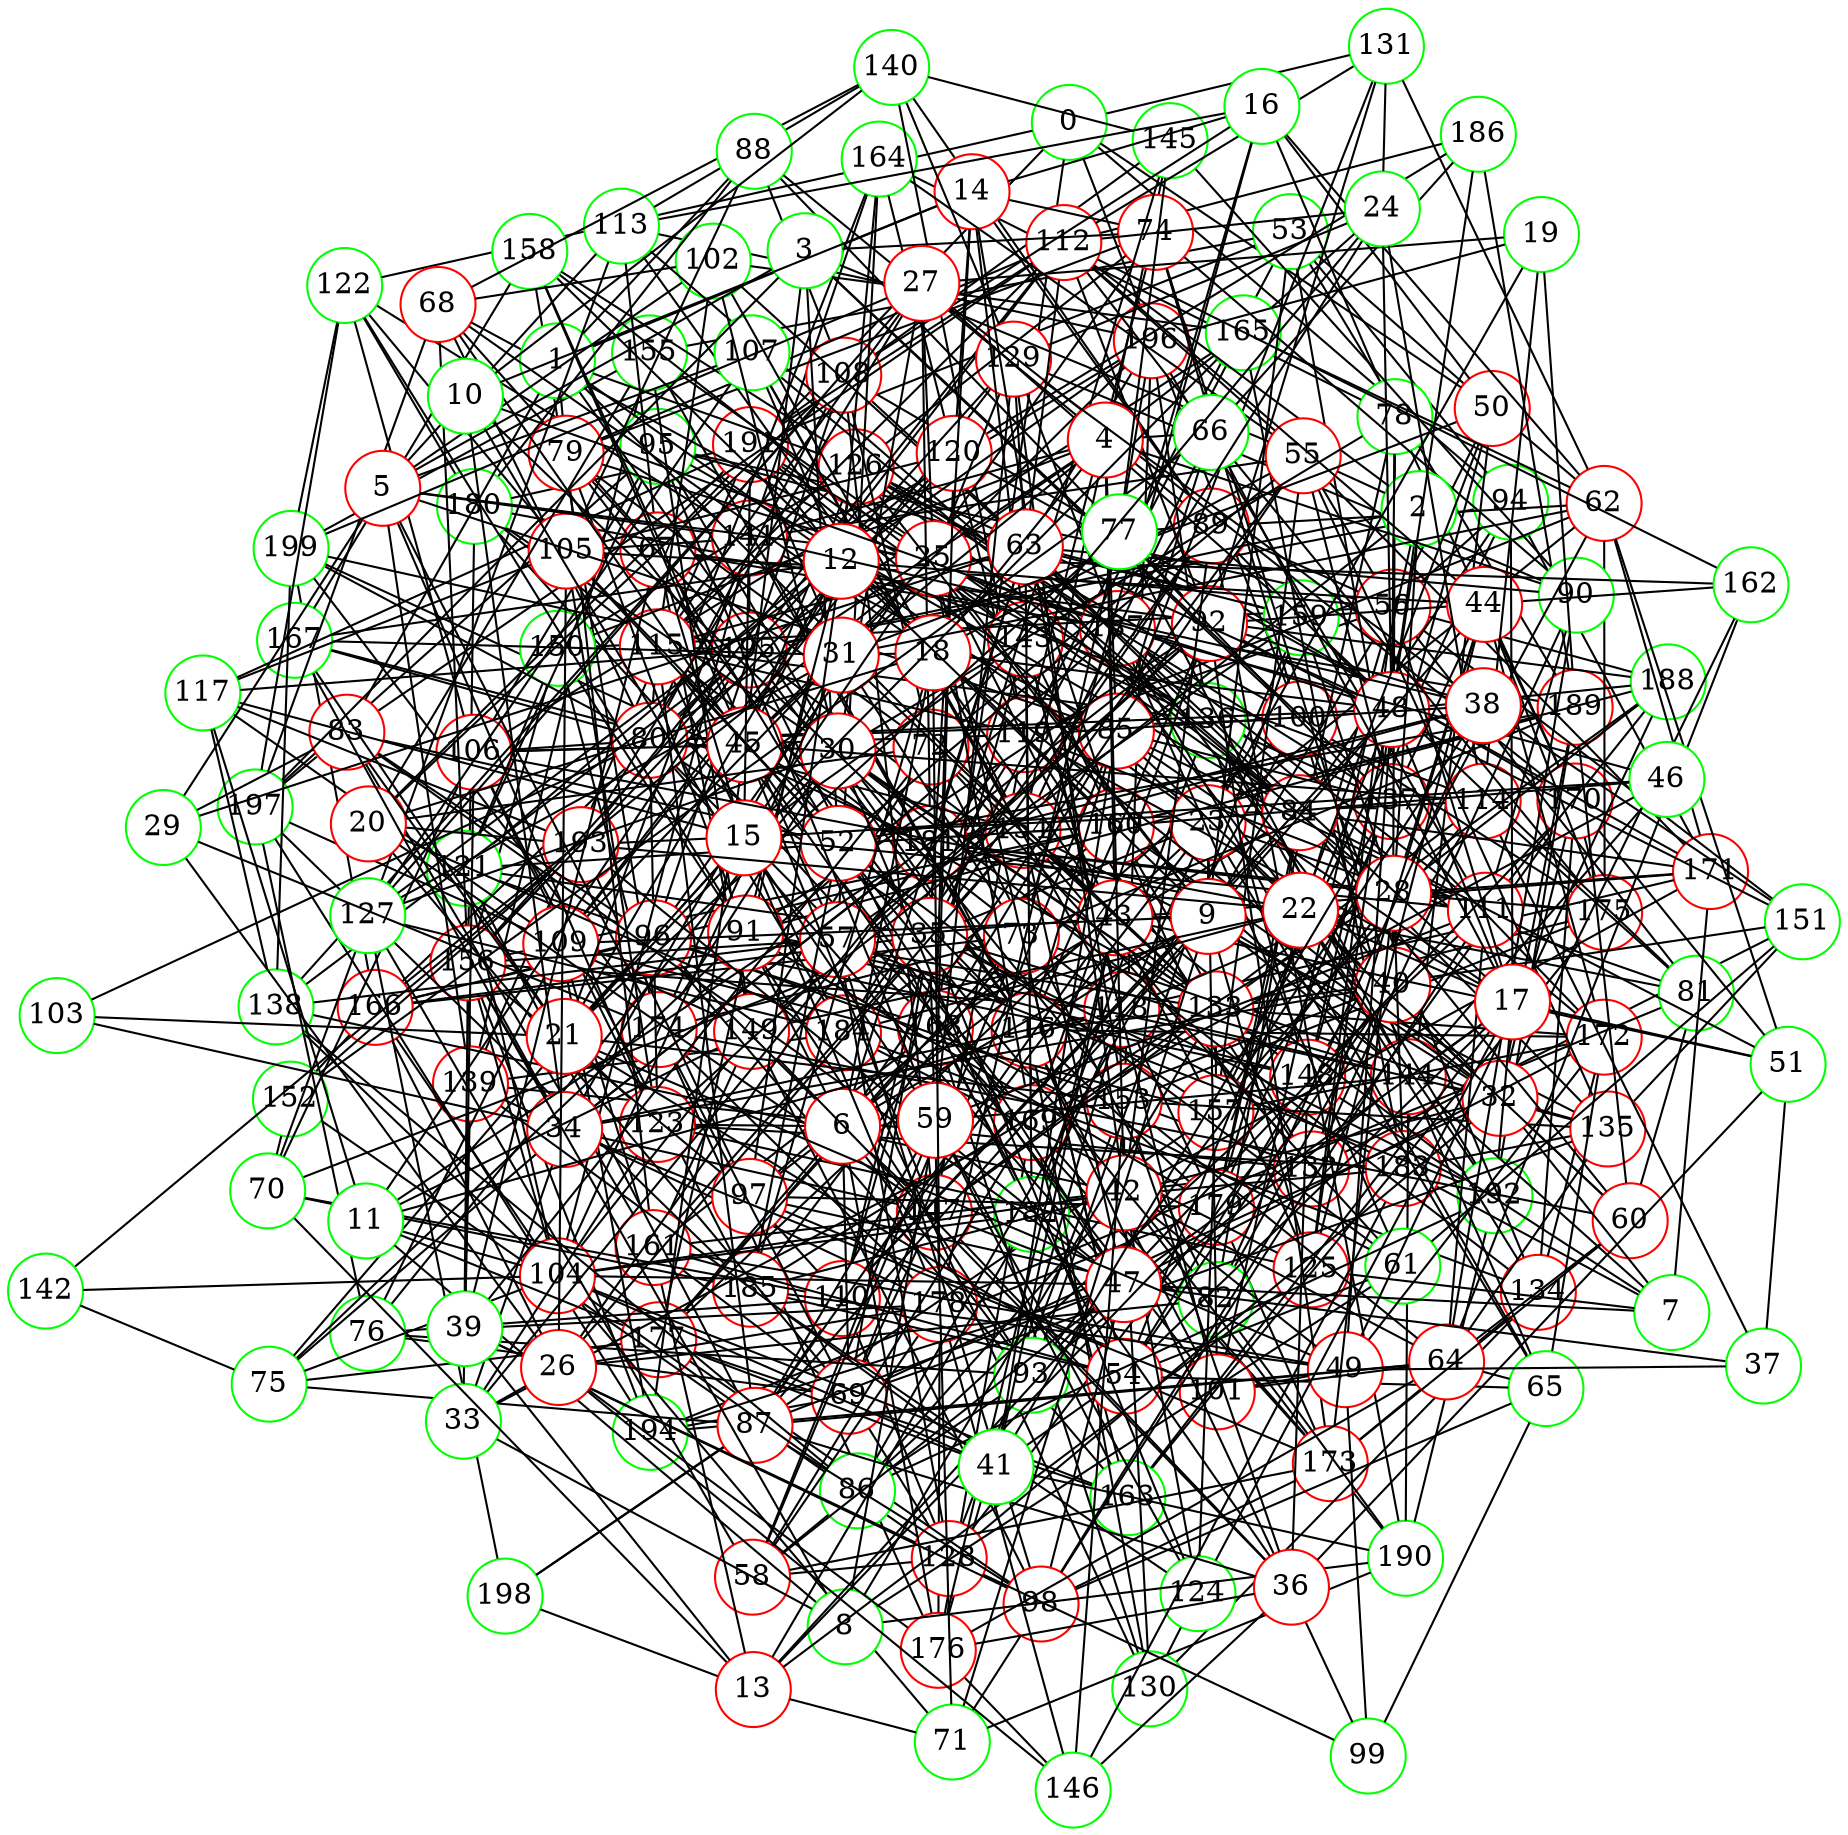graph {
graph ["layout"="fdp"]
node ["style"="filled","fillcolor"="white","fixedsize"="true","shape"="circle"]
"0" ["color"="green"]
"50" ["color"="red"]
"148" ["color"="red"]
"195" ["color"="red"]
"199" ["color"="green"]
"53" ["color"="green"]
"119" ["color"="red"]
"132" ["color"="red"]
"160" ["color"="red"]
"166" ["color"="red"]
"184" ["color"="red"]
"188" ["color"="green"]
"189" ["color"="red"]
"192" ["color"="green"]
"161" ["color"="red"]
"168" ["color"="red"]
"173" ["color"="red"]
"179" ["color"="red"]
"194" ["color"="green"]
"197" ["color"="green"]
"190" ["color"="green"]
"177" ["color"="red"]
"151" ["color"="green"]
"153" ["color"="red"]
"196" ["color"="red"]
"175" ["color"="red"]
"181" ["color"="red"]
"154" ["color"="red"]
"167" ["color"="green"]
"170" ["color"="red"]
"139" ["color"="red"]
"178" ["color"="red"]
"155" ["color"="green"]
"156" ["color"="red"]
"193" ["color"="red"]
"180" ["color"="green"]
"187" ["color"="red"]
"191" ["color"="red"]
"164" ["color"="green"]
"140" ["color"="green"]
"145" ["color"="green"]
"144" ["color"="red"]
"147" ["color"="red"]
"183" ["color"="red"]
"137" ["color"="red"]
"143" ["color"="red"]
"169" ["color"="red"]
"176" ["color"="red"]
"158" ["color"="green"]
"174" ["color"="red"]
"94" ["color"="green"]
"171" ["color"="red"]
"157" ["color"="red"]
"198" ["color"="green"]
"172" ["color"="red"]
"56" ["color"="red"]
"78" ["color"="green"]
"81" ["color"="green"]
"114" ["color"="red"]
"159" ["color"="green"]
"182" ["color"="green"]
"150" ["color"="green"]
"89" ["color"="red"]
"125" ["color"="red"]
"95" ["color"="green"]
"121" ["color"="green"]
"106" ["color"="red"]
"185" ["color"="red"]
"122" ["color"="green"]
"141" ["color"="red"]
"123" ["color"="red"]
"62" ["color"="red"]
"131" ["color"="green"]
"165" ["color"="green"]
"67" ["color"="red"]
"113" ["color"="green"]
"68" ["color"="red"]
"80" ["color"="red"]
"100" ["color"="red"]
"134" ["color"="red"]
"126" ["color"="red"]
"103" ["color"="green"]
"108" ["color"="red"]
"138" ["color"="green"]
"115" ["color"="red"]
"136" ["color"="green"]
"118" ["color"="red"]
"102" ["color"="green"]
"149" ["color"="red"]
"72" ["color"="red"]
"82" ["color"="green"]
"97" ["color"="red"]
"101" ["color"="red"]
"110" ["color"="red"]
"128" ["color"="red"]
"152" ["color"="green"]
"84" ["color"="red"]
"135" ["color"="red"]
"1" ["color"="green"]
"83" ["color"="red"]
"96" ["color"="red"]
"163" ["color"="green"]
"112" ["color"="red"]
"162" ["color"="green"]
"186" ["color"="green"]
"116" ["color"="red"]
"130" ["color"="green"]
"133" ["color"="red"]
"23" ["color"="red"]
"32" ["color"="red"]
"69" ["color"="red"]
"85" ["color"="red"]
"111" ["color"="red"]
"76" ["color"="green"]
"93" ["color"="green"]
"109" ["color"="red"]
"129" ["color"="red"]
"117" ["color"="green"]
"120" ["color"="red"]
"40" ["color"="red"]
"54" ["color"="red"]
"65" ["color"="green"]
"98" ["color"="red"]
"99" ["color"="green"]
"73" ["color"="red"]
"61" ["color"="green"]
"74" ["color"="red"]
"90" ["color"="green"]
"79" ["color"="red"]
"91" ["color"="red"]
"92" ["color"="red"]
"42" ["color"="red"]
"64" ["color"="red"]
"87" ["color"="red"]
"104" ["color"="red"]
"142" ["color"="green"]
"49" ["color"="red"]
"86" ["color"="green"]
"124" ["color"="green"]
"60" ["color"="red"]
"35" ["color"="red"]
"70" ["color"="green"]
"71" ["color"="green"]
"88" ["color"="green"]
"105" ["color"="red"]
"43" ["color"="red"]
"51" ["color"="green"]
"57" ["color"="red"]
"14" ["color"="red"]
"16" ["color"="green"]
"2" ["color"="green"]
"48" ["color"="red"]
"55" ["color"="red"]
"28" ["color"="red"]
"107" ["color"="green"]
"127" ["color"="green"]
"44" ["color"="red"]
"3" ["color"="green"]
"52" ["color"="red"]
"5" ["color"="red"]
"25" ["color"="red"]
"27" ["color"="red"]
"30" ["color"="red"]
"29" ["color"="green"]
"63" ["color"="red"]
"45" ["color"="red"]
"47" ["color"="red"]
"58" ["color"="red"]
"59" ["color"="red"]
"4" ["color"="red"]
"18" ["color"="red"]
"20" ["color"="red"]
"31" ["color"="red"]
"34" ["color"="red"]
"75" ["color"="green"]
"66" ["color"="green"]
"6" ["color"="red"]
"9" ["color"="red"]
"12" ["color"="red"]
"21" ["color"="red"]
"77" ["color"="green"]
"7" ["color"="green"]
"8" ["color"="green"]
"33" ["color"="green"]
"11" ["color"="green"]
"10" ["color"="green"]
"13" ["color"="red"]
"39" ["color"="green"]
"15" ["color"="red"]
"46" ["color"="green"]
"17" ["color"="red"]
"22" ["color"="red"]
"19" ["color"="green"]
"24" ["color"="green"]
"26" ["color"="red"]
"146" ["color"="green"]
"36" ["color"="red"]
"37" ["color"="green"]
"38" ["color"="red"]
"41" ["color"="green"]
"0" -- "50"
"0" -- "67"
"0" -- "131"
"0" -- "100"
"0" -- "168"
"0" -- "122"
"0" -- "94"
"50" -- "148"
"50" -- "53"
"50" -- "183"
"50" -- "56"
"50" -- "62"
"148" -- "195"
"195" -- "199"
"53" -- "119"
"53" -- "137"
"53" -- "155"
"53" -- "189"
"53" -- "94"
"53" -- "191"
"119" -- "132"
"119" -- "164"
"119" -- "140"
"119" -- "144"
"119" -- "147"
"119" -- "184"
"132" -- "160"
"132" -- "161"
"132" -- "151"
"132" -- "153"
"132" -- "154"
"132" -- "170"
"132" -- "139"
"160" -- "166"
"160" -- "184"
"160" -- "188"
"160" -- "189"
"166" -- "195"
"166" -- "199"
"189" -- "192"
"161" -- "168"
"168" -- "173"
"168" -- "177"
"173" -- "179"
"173" -- "190"
"179" -- "194"
"194" -- "197"
"190" -- "192"
"153" -- "196"
"153" -- "175"
"175" -- "181"
"181" -- "199"
"154" -- "192"
"154" -- "161"
"154" -- "167"
"154" -- "181"
"170" -- "175"
"139" -- "178"
"139" -- "184"
"139" -- "155"
"139" -- "156"
"139" -- "191"
"155" -- "199"
"156" -- "160"
"156" -- "193"
"156" -- "194"
"156" -- "180"
"180" -- "187"
"180" -- "191"
"187" -- "189"
"140" -- "145"
"145" -- "154"
"145" -- "191"
"144" -- "190"
"147" -- "183"
"137" -- "179"
"137" -- "143"
"143" -- "160"
"143" -- "169"
"143" -- "158"
"143" -- "191"
"169" -- "173"
"169" -- "176"
"169" -- "180"
"176" -- "178"
"158" -- "160"
"158" -- "167"
"158" -- "187"
"158" -- "174"
"174" -- "199"
"174" -- "176"
"174" -- "178"
"174" -- "187"
"94" -- "195"
"94" -- "171"
"94" -- "157"
"157" -- "198"
"157" -- "172"
"172" -- "187"
"56" -- "78"
"56" -- "81"
"56" -- "179"
"56" -- "150"
"56" -- "119"
"56" -- "151"
"56" -- "89"
"56" -- "188"
"56" -- "125"
"56" -- "94"
"56" -- "95"
"78" -- "179"
"78" -- "164"
"78" -- "170"
"81" -- "114"
"81" -- "178"
"81" -- "181"
"81" -- "159"
"114" -- "193"
"114" -- "147"
"114" -- "148"
"114" -- "157"
"159" -- "182"
"182" -- "195"
"150" -- "156"
"150" -- "174"
"89" -- "140"
"89" -- "143"
"89" -- "184"
"89" -- "190"
"125" -- "160"
"125" -- "184"
"95" -- "197"
"95" -- "121"
"95" -- "106"
"95" -- "159"
"121" -- "160"
"121" -- "150"
"121" -- "153"
"106" -- "196"
"106" -- "119"
"106" -- "185"
"106" -- "122"
"106" -- "123"
"185" -- "197"
"122" -- "180"
"122" -- "197"
"122" -- "199"
"122" -- "141"
"141" -- "195"
"141" -- "164"
"123" -- "183"
"123" -- "125"
"62" -- "131"
"62" -- "165"
"62" -- "119"
"62" -- "89"
"62" -- "171"
"62" -- "175"
"165" -- "195"
"165" -- "183"
"67" -- "113"
"67" -- "68"
"67" -- "149"
"67" -- "72"
"67" -- "187"
"67" -- "188"
"113" -- "196"
"113" -- "140"
"68" -- "80"
"68" -- "197"
"68" -- "102"
"68" -- "136"
"68" -- "140"
"68" -- "156"
"80" -- "195"
"80" -- "100"
"80" -- "164"
"80" -- "103"
"80" -- "167"
"80" -- "199"
"80" -- "168"
"80" -- "106"
"80" -- "108"
"80" -- "115"
"80" -- "123"
"80" -- "157"
"100" -- "144"
"100" -- "134"
"100" -- "188"
"100" -- "126"
"100" -- "175"
"134" -- "184"
"134" -- "170"
"134" -- "172"
"134" -- "173"
"126" -- "177"
"126" -- "150"
"126" -- "137"
"108" -- "147"
"108" -- "138"
"108" -- "170"
"108" -- "187"
"138" -- "195"
"138" -- "199"
"115" -- "195"
"115" -- "136"
"115" -- "169"
"115" -- "180"
"115" -- "118"
"115" -- "119"
"115" -- "184"
"115" -- "126"
"136" -- "144"
"136" -- "192"
"136" -- "148"
"136" -- "196"
"136" -- "182"
"136" -- "191"
"118" -- "176"
"118" -- "192"
"118" -- "179"
"118" -- "171"
"118" -- "156"
"118" -- "143"
"102" -- "115"
"102" -- "165"
"102" -- "187"
"149" -- "161"
"149" -- "197"
"149" -- "155"
"72" -- "82"
"72" -- "149"
"72" -- "89"
"72" -- "108"
"82" -- "97"
"82" -- "84"
"82" -- "190"
"97" -- "193"
"97" -- "179"
"97" -- "100"
"97" -- "101"
"97" -- "156"
"97" -- "110"
"101" -- "181"
"101" -- "168"
"101" -- "143"
"110" -- "128"
"110" -- "143"
"128" -- "152"
"128" -- "153"
"152" -- "193"
"152" -- "166"
"84" -- "135"
"84" -- "168"
"84" -- "171"
"84" -- "110"
"84" -- "113"
"84" -- "179"
"84" -- "155"
"84" -- "94"
"84" -- "126"
"84" -- "95"
"135" -- "144"
"135" -- "151"
"135" -- "183"
"135" -- "153"
"135" -- "154"
"1" -- "83"
"1" -- "116"
"1" -- "23"
"1" -- "88"
"1" -- "43"
"1" -- "14"
"1" -- "126"
"1" -- "79"
"83" -- "96"
"83" -- "112"
"83" -- "161"
"83" -- "197"
"96" -- "163"
"96" -- "148"
"96" -- "166"
"96" -- "168"
"96" -- "108"
"163" -- "177"
"163" -- "169"
"163" -- "175"
"112" -- "193"
"112" -- "162"
"112" -- "131"
"112" -- "195"
"112" -- "115"
"112" -- "186"
"112" -- "191"
"186" -- "189"
"116" -- "130"
"116" -- "195"
"116" -- "133"
"116" -- "172"
"116" -- "141"
"116" -- "179"
"116" -- "155"
"130" -- "134"
"130" -- "168"
"130" -- "184"
"133" -- "172"
"133" -- "175"
"133" -- "147"
"133" -- "180"
"133" -- "151"
"133" -- "154"
"133" -- "188"
"133" -- "157"
"23" -- "32"
"23" -- "65"
"23" -- "81"
"23" -- "177"
"23" -- "35"
"23" -- "101"
"23" -- "62"
"23" -- "110"
"23" -- "191"
"32" -- "128"
"32" -- "160"
"32" -- "162"
"32" -- "69"
"32" -- "135"
"32" -- "40"
"32" -- "73"
"32" -- "42"
"32" -- "170"
"32" -- "85"
"32" -- "118"
"32" -- "60"
"32" -- "189"
"69" -- "128"
"69" -- "161"
"69" -- "194"
"69" -- "147"
"69" -- "85"
"69" -- "135"
"69" -- "76"
"69" -- "174"
"85" -- "131"
"85" -- "168"
"85" -- "137"
"85" -- "141"
"85" -- "111"
"85" -- "116"
"111" -- "148"
"111" -- "196"
"111" -- "119"
"111" -- "187"
"111" -- "188"
"76" -- "197"
"76" -- "93"
"76" -- "109"
"76" -- "110"
"93" -- "144"
"93" -- "150"
"93" -- "170"
"93" -- "159"
"109" -- "129"
"109" -- "161"
"109" -- "194"
"109" -- "117"
"109" -- "120"
"109" -- "157"
"129" -- "187"
"129" -- "140"
"129" -- "156"
"117" -- "193"
"117" -- "195"
"117" -- "138"
"117" -- "191"
"120" -- "168"
"120" -- "121"
"120" -- "186"
"120" -- "171"
"120" -- "156"
"40" -- "128"
"40" -- "82"
"40" -- "54"
"40" -- "169"
"40" -- "74"
"40" -- "187"
"40" -- "78"
"54" -- "65"
"54" -- "161"
"54" -- "168"
"54" -- "73"
"54" -- "173"
"54" -- "148"
"54" -- "185"
"54" -- "61"
"65" -- "144"
"65" -- "98"
"65" -- "99"
"65" -- "187"
"65" -- "172"
"98" -- "177"
"98" -- "132"
"98" -- "149"
"98" -- "173"
"98" -- "111"
"99" -- "128"
"99" -- "116"
"73" -- "177"
"73" -- "166"
"73" -- "185"
"73" -- "189"
"73" -- "174"
"61" -- "151"
"61" -- "72"
"61" -- "168"
"61" -- "187"
"74" -- "96"
"74" -- "100"
"74" -- "119"
"74" -- "90"
"74" -- "126"
"74" -- "79"
"90" -- "129"
"90" -- "145"
"90" -- "132"
"90" -- "111"
"79" -- "112"
"79" -- "161"
"79" -- "195"
"79" -- "91"
"91" -- "144"
"91" -- "179"
"91" -- "148"
"91" -- "133"
"91" -- "122"
"91" -- "92"
"91" -- "189"
"92" -- "162"
"92" -- "131"
"92" -- "169"
"92" -- "173"
"92" -- "112"
"92" -- "116"
"92" -- "149"
"92" -- "151"
"92" -- "123"
"42" -- "64"
"42" -- "129"
"42" -- "130"
"42" -- "104"
"42" -- "138"
"42" -- "171"
"42" -- "173"
"42" -- "49"
"42" -- "86"
"42" -- "89"
"42" -- "153"
"42" -- "185"
"42" -- "124"
"64" -- "176"
"64" -- "65"
"64" -- "162"
"64" -- "194"
"64" -- "101"
"64" -- "87"
"64" -- "135"
"64" -- "153"
"64" -- "90"
"64" -- "111"
"87" -- "98"
"87" -- "115"
"87" -- "198"
"87" -- "121"
"87" -- "110"
"104" -- "163"
"104" -- "166"
"104" -- "138"
"104" -- "141"
"104" -- "142"
"104" -- "149"
"104" -- "182"
"104" -- "121"
"104" -- "156"
"142" -- "193"
"49" -- "161"
"49" -- "99"
"49" -- "101"
"49" -- "185"
"49" -- "172"
"49" -- "188"
"86" -- "192"
"86" -- "100"
"86" -- "148"
"86" -- "104"
"86" -- "138"
"86" -- "93"
"124" -- "130"
"124" -- "185"
"124" -- "157"
"60" -- "64"
"60" -- "81"
"60" -- "84"
"60" -- "134"
"60" -- "173"
"60" -- "189"
"60" -- "174"
"35" -- "69"
"35" -- "165"
"35" -- "70"
"35" -- "166"
"35" -- "71"
"35" -- "110"
"35" -- "79"
"35" -- "144"
"35" -- "145"
"35" -- "116"
"35" -- "183"
"35" -- "89"
"35" -- "121"
"35" -- "124"
"70" -- "113"
"70" -- "152"
"70" -- "185"
"70" -- "106"
"70" -- "110"
"71" -- "98"
"71" -- "104"
"71" -- "190"
"88" -- "180"
"88" -- "89"
"88" -- "105"
"88" -- "92"
"88" -- "108"
"105" -- "116"
"105" -- "117"
"105" -- "120"
"105" -- "122"
"105" -- "123"
"105" -- "141"
"43" -- "97"
"43" -- "72"
"43" -- "171"
"43" -- "176"
"43" -- "113"
"43" -- "51"
"43" -- "87"
"43" -- "57"
"43" -- "157"
"51" -- "84"
"51" -- "170"
"51" -- "62"
"57" -- "128"
"57" -- "192"
"57" -- "98"
"57" -- "164"
"57" -- "138"
"57" -- "156"
"57" -- "158"
"57" -- "159"
"14" -- "16"
"14" -- "35"
"14" -- "120"
"14" -- "89"
"14" -- "153"
"14" -- "74"
"14" -- "143"
"16" -- "113"
"16" -- "50"
"16" -- "73"
"16" -- "187"
"16" -- "108"
"16" -- "62"
"16" -- "78"
"2" -- "48"
"2" -- "112"
"2" -- "195"
"2" -- "101"
"2" -- "149"
"2" -- "55"
"2" -- "28"
"48" -- "78"
"48" -- "110"
"48" -- "79"
"48" -- "80"
"48" -- "49"
"48" -- "148"
"48" -- "54"
"48" -- "89"
"48" -- "186"
"48" -- "125"
"48" -- "126"
"55" -- "164"
"55" -- "135"
"55" -- "137"
"55" -- "171"
"55" -- "141"
"55" -- "112"
"55" -- "56"
"55" -- "154"
"55" -- "157"
"28" -- "107"
"28" -- "171"
"28" -- "44"
"28" -- "173"
"28" -- "175"
"28" -- "181"
"28" -- "118"
"28" -- "183"
"28" -- "185"
"28" -- "188"
"28" -- "93"
"28" -- "62"
"28" -- "159"
"107" -- "118"
"107" -- "154"
"107" -- "127"
"127" -- "198"
"127" -- "184"
"44" -- "112"
"44" -- "132"
"44" -- "105"
"44" -- "137"
"44" -- "169"
"44" -- "170"
"44" -- "172"
"44" -- "125"
"44" -- "175"
"3" -- "52"
"3" -- "100"
"3" -- "5"
"3" -- "197"
"3" -- "55"
"3" -- "137"
"3" -- "74"
"3" -- "45"
"52" -- "82"
"52" -- "67"
"52" -- "83"
"52" -- "115"
"52" -- "55"
"52" -- "105"
"52" -- "185"
"52" -- "61"
"52" -- "189"
"5" -- "113"
"5" -- "85"
"5" -- "102"
"5" -- "25"
"5" -- "107"
"5" -- "123"
"5" -- "139"
"5" -- "29"
"5" -- "141"
"5" -- "174"
"25" -- "129"
"25" -- "162"
"25" -- "54"
"25" -- "166"
"25" -- "169"
"25" -- "27"
"25" -- "43"
"25" -- "109"
"27" -- "193"
"27" -- "115"
"27" -- "181"
"27" -- "199"
"27" -- "170"
"27" -- "30"
"27" -- "127"
"27" -- "159"
"30" -- "133"
"30" -- "102"
"30" -- "134"
"30" -- "182"
"30" -- "153"
"30" -- "76"
"30" -- "78"
"30" -- "174"
"30" -- "95"
"30" -- "127"
"29" -- "83"
"29" -- "174"
"29" -- "63"
"63" -- "160"
"63" -- "129"
"63" -- "196"
"63" -- "112"
"63" -- "115"
"63" -- "84"
"63" -- "181"
"63" -- "182"
"63" -- "90"
"63" -- "159"
"45" -- "194"
"45" -- "68"
"45" -- "196"
"45" -- "133"
"45" -- "106"
"45" -- "47"
"45" -- "114"
"45" -- "147"
"45" -- "126"
"45" -- "158"
"47" -- "193"
"47" -- "98"
"47" -- "194"
"47" -- "104"
"47" -- "172"
"47" -- "80"
"47" -- "83"
"47" -- "147"
"47" -- "52"
"47" -- "87"
"47" -- "58"
"47" -- "154"
"58" -- "128"
"58" -- "178"
"58" -- "86"
"58" -- "73"
"58" -- "169"
"58" -- "59"
"58" -- "173"
"58" -- "127"
"59" -- "144"
"59" -- "129"
"59" -- "163"
"59" -- "87"
"59" -- "120"
"59" -- "124"
"59" -- "95"
"59" -- "111"
"4" -- "80"
"4" -- "18"
"4" -- "66"
"4" -- "85"
"4" -- "165"
"4" -- "150"
"4" -- "25"
"4" -- "42"
"4" -- "90"
"4" -- "43"
"4" -- "141"
"4" -- "31"
"18" -- "32"
"18" -- "48"
"18" -- "178"
"18" -- "20"
"18" -- "68"
"18" -- "102"
"18" -- "55"
"18" -- "185"
"18" -- "154"
"18" -- "31"
"20" -- "193"
"20" -- "147"
"20" -- "69"
"20" -- "72"
"20" -- "184"
"20" -- "155"
"20" -- "108"
"20" -- "191"
"31" -- "34"
"31" -- "133"
"31" -- "167"
"31" -- "104"
"31" -- "73"
"31" -- "45"
"31" -- "79"
"31" -- "50"
"31" -- "62"
"31" -- "127"
"31" -- "191"
"34" -- "101"
"34" -- "103"
"34" -- "167"
"34" -- "40"
"34" -- "75"
"34" -- "147"
"34" -- "181"
"34" -- "118"
"34" -- "92"
"34" -- "156"
"75" -- "96"
"75" -- "177"
"75" -- "87"
"75" -- "104"
"75" -- "91"
"75" -- "142"
"66" -- "112"
"66" -- "85"
"66" -- "152"
"66" -- "154"
"66" -- "186"
"66" -- "175"
"6" -- "96"
"6" -- "176"
"6" -- "177"
"6" -- "18"
"6" -- "147"
"6" -- "69"
"6" -- "55"
"6" -- "9"
"6" -- "91"
"6" -- "123"
"6" -- "93"
"6" -- "63"
"9" -- "32"
"9" -- "71"
"9" -- "43"
"9" -- "12"
"9" -- "109"
"9" -- "144"
"9" -- "116"
"9" -- "53"
"9" -- "23"
"9" -- "87"
"9" -- "56"
"9" -- "25"
"9" -- "125"
"9" -- "126"
"12" -- "97"
"12" -- "164"
"12" -- "196"
"12" -- "167"
"12" -- "107"
"12" -- "45"
"12" -- "114"
"12" -- "21"
"12" -- "56"
"12" -- "91"
"12" -- "127"
"12" -- "191"
"21" -- "49"
"21" -- "83"
"21" -- "54"
"21" -- "103"
"21" -- "167"
"21" -- "153"
"21" -- "123"
"21" -- "77"
"21" -- "141"
"21" -- "30"
"77" -- "144"
"77" -- "145"
"77" -- "178"
"77" -- "196"
"77" -- "89"
"77" -- "172"
"7" -- "32"
"7" -- "144"
"7" -- "148"
"7" -- "183"
"7" -- "171"
"7" -- "125"
"7" -- "47"
"8" -- "33"
"8" -- "133"
"8" -- "11"
"8" -- "59"
"8" -- "156"
"8" -- "61"
"8" -- "190"
"33" -- "34"
"33" -- "119"
"33" -- "169"
"33" -- "123"
"33" -- "156"
"11" -- "177"
"11" -- "195"
"11" -- "117"
"11" -- "149"
"11" -- "181"
"11" -- "118"
"11" -- "104"
"10" -- "34"
"10" -- "181"
"10" -- "184"
"10" -- "187"
"10" -- "140"
"10" -- "14"
"13" -- "161"
"13" -- "179"
"13" -- "70"
"13" -- "182"
"13" -- "198"
"13" -- "39"
"13" -- "71"
"13" -- "125"
"13" -- "47"
"39" -- "128"
"39" -- "98"
"39" -- "178"
"39" -- "67"
"39" -- "72"
"39" -- "106"
"39" -- "139"
"15" -- "96"
"15" -- "67"
"15" -- "165"
"15" -- "46"
"15" -- "174"
"15" -- "111"
"15" -- "143"
"15" -- "178"
"15" -- "21"
"15" -- "117"
"15" -- "25"
"15" -- "59"
"15" -- "191"
"46" -- "144"
"46" -- "160"
"46" -- "169"
"46" -- "187"
"17" -- "192"
"17" -- "66"
"17" -- "163"
"17" -- "47"
"17" -- "48"
"17" -- "144"
"17" -- "51"
"17" -- "85"
"17" -- "22"
"17" -- "54"
"17" -- "119"
"17" -- "56"
"17" -- "124"
"17" -- "94"
"17" -- "63"
"22" -- "192"
"22" -- "193"
"22" -- "50"
"22" -- "149"
"22" -- "134"
"22" -- "184"
"22" -- "106"
"22" -- "60"
"22" -- "63"
"19" -- "114"
"19" -- "196"
"19" -- "23"
"19" -- "27"
"19" -- "189"
"24" -- "48"
"24" -- "112"
"24" -- "129"
"24" -- "114"
"24" -- "131"
"24" -- "165"
"24" -- "72"
"24" -- "187"
"26" -- "176"
"26" -- "33"
"26" -- "82"
"26" -- "146"
"26" -- "178"
"26" -- "181"
"26" -- "166"
"26" -- "105"
"26" -- "154"
"26" -- "29"
"146" -- "176"
"146" -- "178"
"146" -- "183"
"146" -- "153"
"36" -- "176"
"36" -- "146"
"36" -- "51"
"36" -- "147"
"36" -- "148"
"36" -- "149"
"36" -- "182"
"36" -- "87"
"36" -- "153"
"37" -- "49"
"37" -- "114"
"37" -- "51"
"37" -- "47"
"38" -- "129"
"38" -- "82"
"38" -- "181"
"38" -- "119"
"38" -- "151"
"38" -- "154"
"38" -- "92"
"38" -- "141"
"38" -- "157"
"41" -- "177"
"41" -- "85"
"41" -- "54"
"41" -- "104"
"41" -- "137"
"41" -- "43"
"41" -- "139"
"41" -- "190"
}